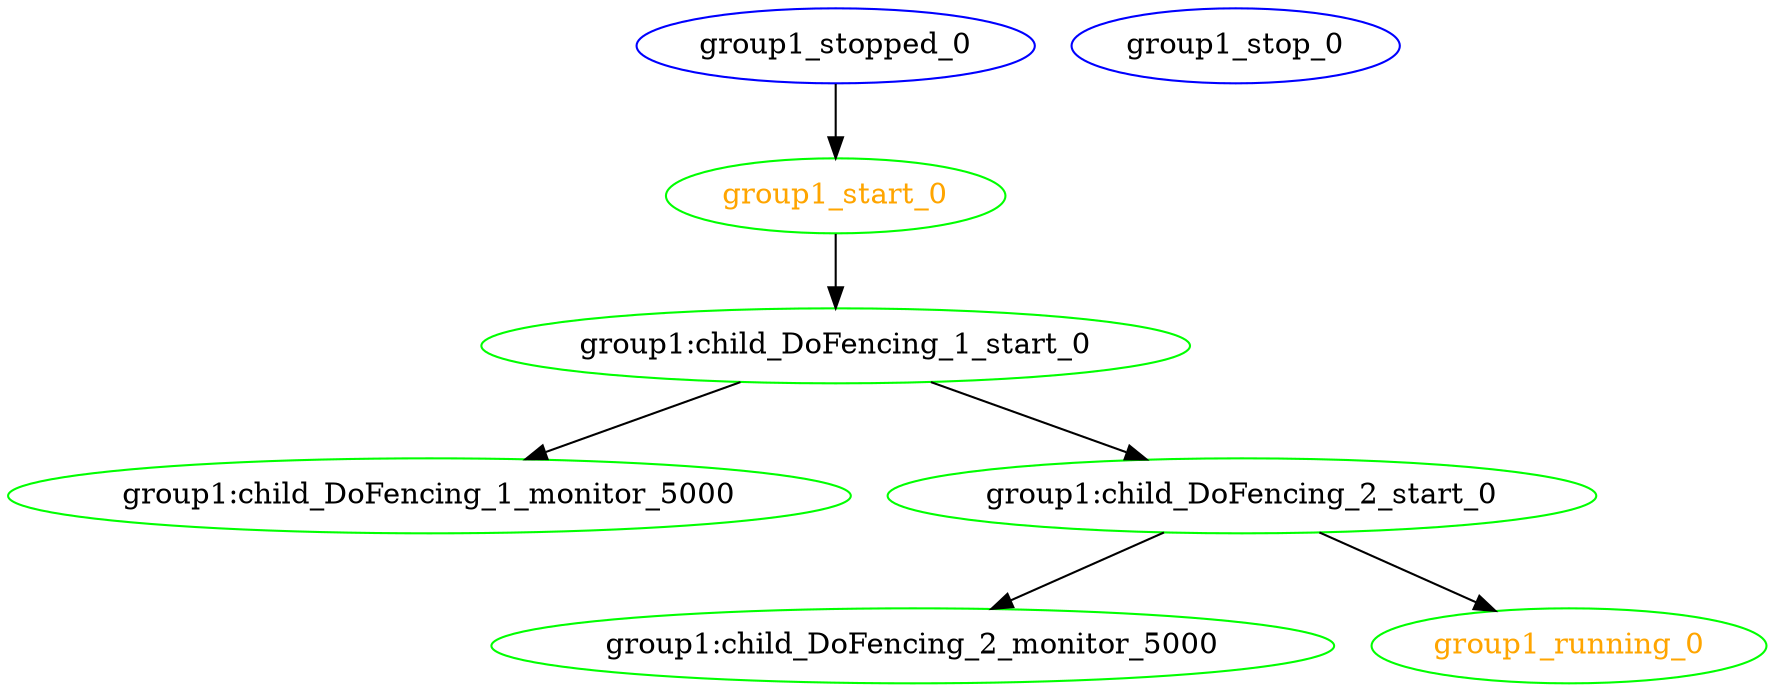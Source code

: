 digraph "g" {
	size = "30,30"
"group1:child_DoFencing_1_start_0" [ color="green" ]
"group1:child_DoFencing_1_monitor_5000" [ color="green" ]
"group1:child_DoFencing_2_start_0" [ color="green" ]
"group1:child_DoFencing_2_monitor_5000" [ color="green" ]
"group1_start_0" [ color="green" fontcolor="orange" ]
"group1_running_0" [ color="green" fontcolor="orange" ]
"group1_stop_0" [ color="blue" ]
"group1_stopped_0" [ color="blue" ]
"group1_start_0" -> "group1:child_DoFencing_1_start_0"
"group1:child_DoFencing_1_start_0" -> "group1:child_DoFencing_1_monitor_5000"
"group1:child_DoFencing_1_start_0" -> "group1:child_DoFencing_2_start_0"
"group1:child_DoFencing_2_start_0" -> "group1:child_DoFencing_2_monitor_5000"
"group1_stopped_0" -> "group1_start_0"
"group1:child_DoFencing_2_start_0" -> "group1_running_0"
}
